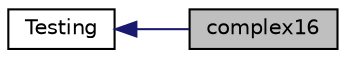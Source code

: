 digraph "complex16"
{
  edge [fontname="Helvetica",fontsize="10",labelfontname="Helvetica",labelfontsize="10"];
  node [fontname="Helvetica",fontsize="10",shape=record];
  rankdir=LR;
  Node0 [label="complex16",height=0.2,width=0.4,color="black", fillcolor="grey75", style="filled" fontcolor="black"];
  Node1 [label="Testing",height=0.2,width=0.4,color="black", fillcolor="white", style="filled",URL="$group__blastesting.html"];
  Node1->Node0 [shape=plaintext, color="midnightblue", dir="back", style="solid"];
}
